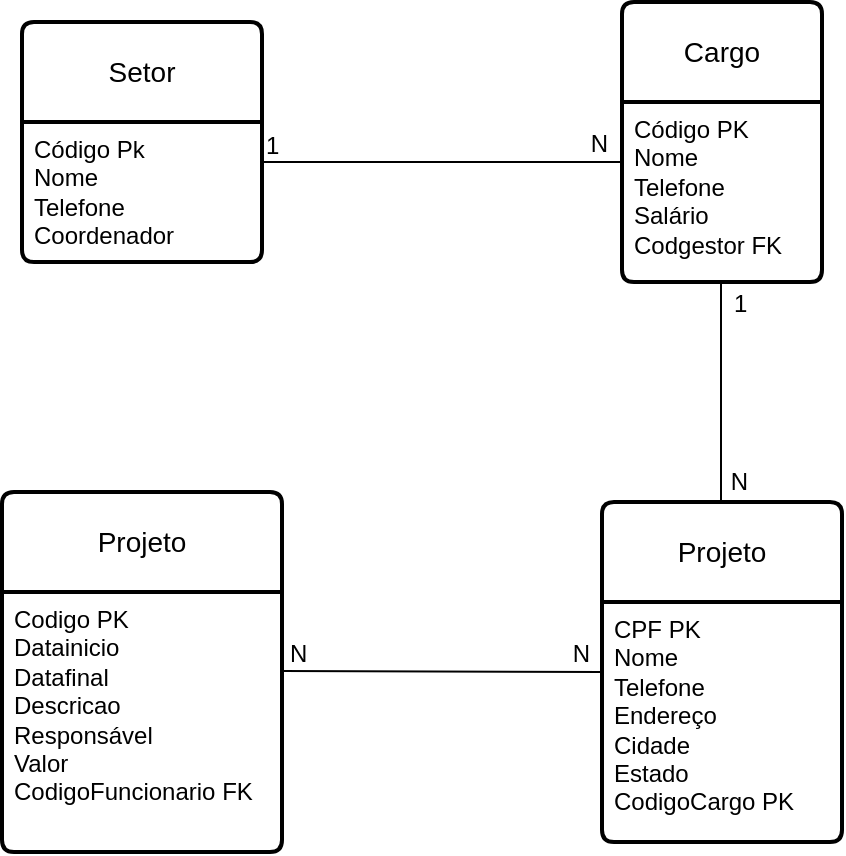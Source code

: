 <mxfile version="21.1.8" type="device">
  <diagram name="Página-1" id="TC5KTSp6Np99d_PEPzYa">
    <mxGraphModel dx="880" dy="484" grid="1" gridSize="10" guides="1" tooltips="1" connect="1" arrows="1" fold="1" page="1" pageScale="1" pageWidth="827" pageHeight="1169" math="0" shadow="0">
      <root>
        <mxCell id="0" />
        <mxCell id="1" parent="0" />
        <mxCell id="vXybaDPMAChi1mhD5fIq-1" value="Setor" style="swimlane;childLayout=stackLayout;horizontal=1;startSize=50;horizontalStack=0;rounded=1;fontSize=14;fontStyle=0;strokeWidth=2;resizeParent=0;resizeLast=1;shadow=0;dashed=0;align=center;arcSize=4;whiteSpace=wrap;html=1;" vertex="1" parent="1">
          <mxGeometry x="280" y="150" width="120" height="120" as="geometry" />
        </mxCell>
        <mxCell id="vXybaDPMAChi1mhD5fIq-2" value="Código Pk&lt;br&gt;Nome&lt;br&gt;Telefone&lt;br&gt;Coordenador" style="align=left;strokeColor=none;fillColor=none;spacingLeft=4;fontSize=12;verticalAlign=top;resizable=0;rotatable=0;part=1;html=1;" vertex="1" parent="vXybaDPMAChi1mhD5fIq-1">
          <mxGeometry y="50" width="120" height="70" as="geometry" />
        </mxCell>
        <mxCell id="vXybaDPMAChi1mhD5fIq-3" value="Cargo" style="swimlane;childLayout=stackLayout;horizontal=1;startSize=50;horizontalStack=0;rounded=1;fontSize=14;fontStyle=0;strokeWidth=2;resizeParent=0;resizeLast=1;shadow=0;dashed=0;align=center;arcSize=4;whiteSpace=wrap;html=1;" vertex="1" parent="1">
          <mxGeometry x="580" y="140" width="100" height="140" as="geometry" />
        </mxCell>
        <mxCell id="vXybaDPMAChi1mhD5fIq-4" value="Código PK&lt;br&gt;Nome&lt;br&gt;Telefone&lt;br&gt;Salário&lt;br&gt;Codgestor FK" style="align=left;strokeColor=none;fillColor=none;spacingLeft=4;fontSize=12;verticalAlign=top;resizable=0;rotatable=0;part=1;html=1;" vertex="1" parent="vXybaDPMAChi1mhD5fIq-3">
          <mxGeometry y="50" width="100" height="90" as="geometry" />
        </mxCell>
        <mxCell id="vXybaDPMAChi1mhD5fIq-5" value="Projeto" style="swimlane;childLayout=stackLayout;horizontal=1;startSize=50;horizontalStack=0;rounded=1;fontSize=14;fontStyle=0;strokeWidth=2;resizeParent=0;resizeLast=1;shadow=0;dashed=0;align=center;arcSize=4;whiteSpace=wrap;html=1;" vertex="1" parent="1">
          <mxGeometry x="270" y="385" width="140" height="180" as="geometry" />
        </mxCell>
        <mxCell id="vXybaDPMAChi1mhD5fIq-6" value="Codigo PK&lt;br&gt;Datainicio&lt;br&gt;Datafinal&lt;br&gt;Descricao&lt;br&gt;Responsável&lt;br&gt;Valor&lt;br&gt;CodigoFuncionario FK" style="align=left;strokeColor=none;fillColor=none;spacingLeft=4;fontSize=12;verticalAlign=top;resizable=0;rotatable=0;part=1;html=1;" vertex="1" parent="vXybaDPMAChi1mhD5fIq-5">
          <mxGeometry y="50" width="140" height="130" as="geometry" />
        </mxCell>
        <mxCell id="vXybaDPMAChi1mhD5fIq-14" value="Projeto" style="swimlane;childLayout=stackLayout;horizontal=1;startSize=50;horizontalStack=0;rounded=1;fontSize=14;fontStyle=0;strokeWidth=2;resizeParent=0;resizeLast=1;shadow=0;dashed=0;align=center;arcSize=4;whiteSpace=wrap;html=1;" vertex="1" parent="1">
          <mxGeometry x="570" y="390" width="120" height="170" as="geometry" />
        </mxCell>
        <mxCell id="vXybaDPMAChi1mhD5fIq-15" value="CPF PK&lt;br&gt;Nome&lt;br&gt;Telefone&lt;br&gt;Endereço&lt;br&gt;Cidade&lt;br&gt;Estado&amp;nbsp;&lt;br&gt;CodigoCargo PK" style="align=left;strokeColor=none;fillColor=none;spacingLeft=4;fontSize=12;verticalAlign=top;resizable=0;rotatable=0;part=1;html=1;" vertex="1" parent="vXybaDPMAChi1mhD5fIq-14">
          <mxGeometry y="50" width="120" height="120" as="geometry" />
        </mxCell>
        <mxCell id="vXybaDPMAChi1mhD5fIq-17" value="" style="endArrow=none;html=1;rounded=0;entryX=0.01;entryY=0.333;entryDx=0;entryDy=0;entryPerimeter=0;" edge="1" parent="1" target="vXybaDPMAChi1mhD5fIq-4">
          <mxGeometry relative="1" as="geometry">
            <mxPoint x="400" y="220" as="sourcePoint" />
            <mxPoint x="560" y="220" as="targetPoint" />
          </mxGeometry>
        </mxCell>
        <mxCell id="vXybaDPMAChi1mhD5fIq-18" value="1" style="resizable=0;html=1;whiteSpace=wrap;align=left;verticalAlign=bottom;" connectable="0" vertex="1" parent="vXybaDPMAChi1mhD5fIq-17">
          <mxGeometry x="-1" relative="1" as="geometry" />
        </mxCell>
        <mxCell id="vXybaDPMAChi1mhD5fIq-19" value="N" style="resizable=0;html=1;whiteSpace=wrap;align=right;verticalAlign=bottom;" connectable="0" vertex="1" parent="vXybaDPMAChi1mhD5fIq-17">
          <mxGeometry x="1" relative="1" as="geometry">
            <mxPoint x="-6" as="offset" />
          </mxGeometry>
        </mxCell>
        <mxCell id="vXybaDPMAChi1mhD5fIq-20" value="" style="endArrow=none;html=1;rounded=0;" edge="1" parent="1">
          <mxGeometry relative="1" as="geometry">
            <mxPoint x="410" y="474.5" as="sourcePoint" />
            <mxPoint x="570" y="475" as="targetPoint" />
          </mxGeometry>
        </mxCell>
        <mxCell id="vXybaDPMAChi1mhD5fIq-21" value="N" style="resizable=0;html=1;whiteSpace=wrap;align=left;verticalAlign=bottom;" connectable="0" vertex="1" parent="vXybaDPMAChi1mhD5fIq-20">
          <mxGeometry x="-1" relative="1" as="geometry">
            <mxPoint x="2" as="offset" />
          </mxGeometry>
        </mxCell>
        <mxCell id="vXybaDPMAChi1mhD5fIq-22" value="N" style="resizable=0;html=1;whiteSpace=wrap;align=right;verticalAlign=bottom;" connectable="0" vertex="1" parent="vXybaDPMAChi1mhD5fIq-20">
          <mxGeometry x="1" relative="1" as="geometry">
            <mxPoint x="-4" as="offset" />
          </mxGeometry>
        </mxCell>
        <mxCell id="vXybaDPMAChi1mhD5fIq-26" value="" style="endArrow=none;html=1;rounded=0;exitX=0.5;exitY=1;exitDx=0;exitDy=0;" edge="1" parent="1">
          <mxGeometry relative="1" as="geometry">
            <mxPoint x="629.5" y="280" as="sourcePoint" />
            <mxPoint x="629.5" y="390" as="targetPoint" />
          </mxGeometry>
        </mxCell>
        <mxCell id="vXybaDPMAChi1mhD5fIq-27" value="1" style="resizable=0;html=1;whiteSpace=wrap;align=left;verticalAlign=bottom;" connectable="0" vertex="1" parent="vXybaDPMAChi1mhD5fIq-26">
          <mxGeometry x="-1" relative="1" as="geometry">
            <mxPoint x="4" y="19" as="offset" />
          </mxGeometry>
        </mxCell>
        <mxCell id="vXybaDPMAChi1mhD5fIq-28" value="N" style="resizable=0;html=1;whiteSpace=wrap;align=right;verticalAlign=bottom;" connectable="0" vertex="1" parent="vXybaDPMAChi1mhD5fIq-26">
          <mxGeometry x="1" relative="1" as="geometry">
            <mxPoint x="15" y="-2" as="offset" />
          </mxGeometry>
        </mxCell>
      </root>
    </mxGraphModel>
  </diagram>
</mxfile>

